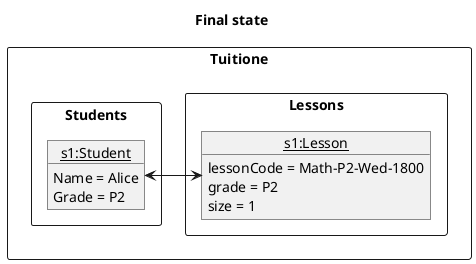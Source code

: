 @startuml

title Final state

package Tuitione <<rectangle>> {
    package Lessons <<rectangle>> {
        object "<u>s1:Lesson" as Lesson{
        lessonCode = Math-P2-Wed-1800
        grade = P2
        size = 1
        }
    }
    package Students <<rectangle>> {
        object "<u>s1:Student" as Student {
        Name = Alice
        Grade = P2
        }
    }

    Lesson <-R-> Student

}

@end
